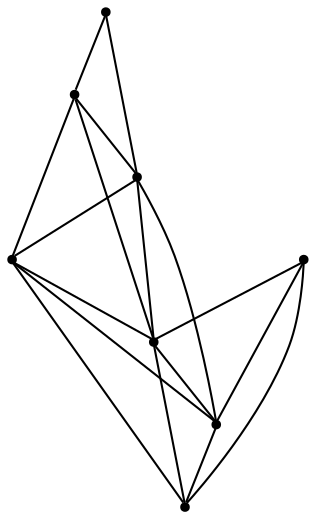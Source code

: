graph {
  node [shape=point,comment="{\"directed\":false,\"doi\":\"10.1007/3-540-37623-2_3\",\"figure\":\"4\"}"]

  v0 [pos="1509.1735069469619,1939.2093976338706"]
  v1 [pos="1565.2579402348279,1957.9052289326987"]
  v2 [pos="1453.0892008274723,1920.517635345459"]
  v3 [pos="1397.0005709831785,1901.8218040466309"]
  v4 [pos="1340.9162648636889,1883.1300417582195"]
  v5 [pos="1284.831831575823,1864.4344011942549"]
  v6 [pos="1228.7475254563333,1845.7427024841309"]
  v7 [pos="1172.6588956120395,1827.051130930583"]

  v1 -- v2 [id="-2",pos="1565.2579402348279,1957.9052289326987 1453.0892008274723,1920.517635345459 1453.0892008274723,1920.517635345459 1453.0892008274723,1920.517635345459"]
  v1 -- v0 [id="-3",pos="1565.2579402348279,1957.9052289326987 1509.1735069469619,1939.2093976338706 1509.1735069469619,1939.2093976338706 1509.1735069469619,1939.2093976338706"]
  v0 -- v3 [id="-11",pos="1509.1735069469619,1939.2093976338706 1397.0005709831785,1901.8218040466309 1397.0005709831785,1901.8218040466309 1397.0005709831785,1901.8218040466309"]
  v0 -- v2 [id="-12",pos="1509.1735069469619,1939.2093976338706 1453.0892008274723,1920.517635345459 1453.0892008274723,1920.517635345459 1453.0892008274723,1920.517635345459"]
  v2 -- v4 [id="-23",pos="1453.0892008274723,1920.517635345459 1340.9162648636889,1883.1300417582195 1340.9162648636889,1883.1300417582195 1340.9162648636889,1883.1300417582195"]
  v2 -- v3 [id="-24",pos="1453.0892008274723,1920.517635345459 1397.0005709831785,1901.8218040466309 1397.0005709831785,1901.8218040466309 1397.0005709831785,1901.8218040466309"]
  v3 -- v5 [id="-43",pos="1397.0005709831785,1901.8218040466309 1284.831831575823,1864.4344011942549 1284.831831575823,1864.4344011942549 1284.831831575823,1864.4344011942549"]
  v3 -- v4 [id="-45",pos="1397.0005709831785,1901.8218040466309 1340.9162648636889,1883.1300417582195 1340.9162648636889,1883.1300417582195 1340.9162648636889,1883.1300417582195"]
  v4 -- v5 [id="-66",pos="1340.9162648636889,1883.1300417582195 1284.831831575823,1864.4344011942549 1284.831831575823,1864.4344011942549 1284.831831575823,1864.4344011942549"]
  v4 -- v0 [id="-71",pos="1340.9162648636889,1883.1300417582195 1509.1735069469619,1939.2093976338706 1509.1735069469619,1939.2093976338706 1509.1735069469619,1939.2093976338706"]
  v6 -- v4 [id="-87",pos="1228.7475254563333,1845.7427024841309 1340.9162648636889,1883.1300417582195 1340.9162648636889,1883.1300417582195 1340.9162648636889,1883.1300417582195"]
  v5 -- v6 [id="-89",pos="1284.831831575823,1864.4344011942549 1228.7475254563333,1845.7427024841309 1228.7475254563333,1845.7427024841309 1228.7475254563333,1845.7427024841309"]
  v5 -- v2 [id="-94",pos="1284.831831575823,1864.4344011942549 1453.0892008274723,1920.517635345459 1453.0892008274723,1920.517635345459 1453.0892008274723,1920.517635345459"]
  v7 -- v5 [id="-105",pos="1172.6588956120395,1827.051130930583 1284.831831575823,1864.4344011942549 1284.831831575823,1864.4344011942549 1284.831831575823,1864.4344011942549"]
  v6 -- v3 [id="-110",pos="1228.7475254563333,1845.7427024841309 1397.0005709831785,1901.8218040466309 1397.0005709831785,1901.8218040466309 1397.0005709831785,1901.8218040466309"]
  v7 -- v6 [id="-118",pos="1172.6588956120395,1827.051130930583 1228.7475254563333,1845.7427024841309 1228.7475254563333,1845.7427024841309 1228.7475254563333,1845.7427024841309"]
  v7 -- v4 [id="-124",pos="1172.6588956120395,1827.051130930583 1340.9162648636889,1883.1300417582195 1340.9162648636889,1883.1300417582195 1340.9162648636889,1883.1300417582195"]
}